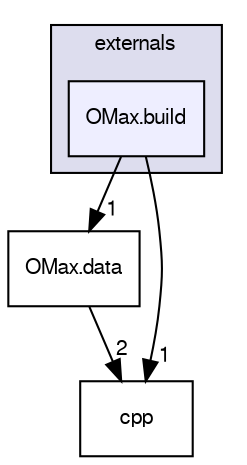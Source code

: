 digraph G {
  bgcolor=transparent;
  compound=true
  node [ fontsize="10", fontname="FreeSans"];
  edge [ labelfontsize="10", labelfontname="FreeSans"];
  subgraph clusterdir_5d3bd0992c8e2bd4ed44d76072fb2e08 {
    graph [ bgcolor="#ddddee", pencolor="black", label="externals" fontname="FreeSans", fontsize="10", URL="dir_5d3bd0992c8e2bd4ed44d76072fb2e08.html"]
  dir_d0ba535bb5aef27e6499cb1246b8d31e [shape=box, label="OMax.build", style="filled", fillcolor="#eeeeff", pencolor="black", URL="dir_d0ba535bb5aef27e6499cb1246b8d31e.html"];
  }
  dir_fcead808c64ab39e8f0eaefa2dea8007 [shape=box label="OMax.data" URL="dir_fcead808c64ab39e8f0eaefa2dea8007.html"];
  dir_dee79334267afcd35a7e019c8245e3a8 [shape=box label="cpp" URL="dir_dee79334267afcd35a7e019c8245e3a8.html"];
  dir_fcead808c64ab39e8f0eaefa2dea8007->dir_dee79334267afcd35a7e019c8245e3a8 [headlabel="2", labeldistance=1.5 headhref="dir_000006_000014.html"];
  dir_d0ba535bb5aef27e6499cb1246b8d31e->dir_fcead808c64ab39e8f0eaefa2dea8007 [headlabel="1", labeldistance=1.5 headhref="dir_000005_000006.html"];
  dir_d0ba535bb5aef27e6499cb1246b8d31e->dir_dee79334267afcd35a7e019c8245e3a8 [headlabel="1", labeldistance=1.5 headhref="dir_000005_000014.html"];
}
